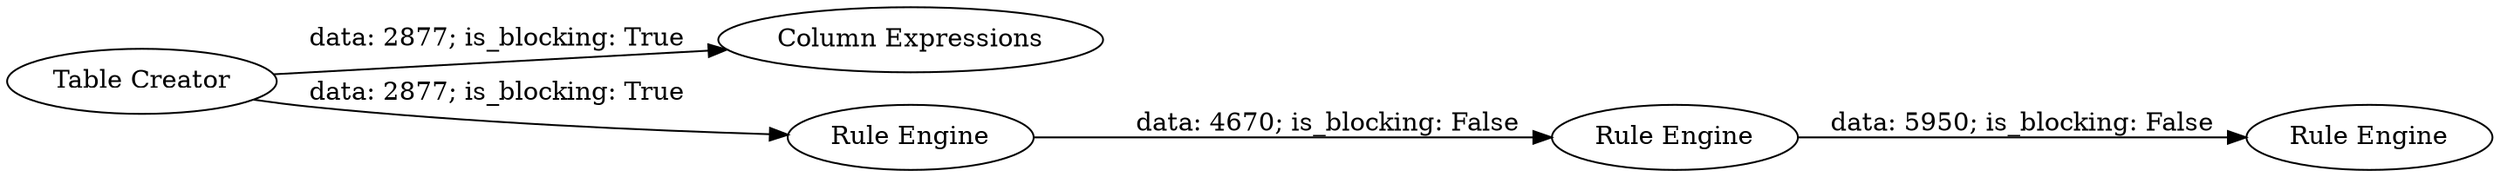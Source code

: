 digraph {
	"7458168838416038292_4" [label="Rule Engine"]
	"7458168838416038292_5" [label="Column Expressions"]
	"7458168838416038292_3" [label="Rule Engine"]
	"7458168838416038292_2" [label="Rule Engine"]
	"7458168838416038292_1" [label="Table Creator"]
	"7458168838416038292_1" -> "7458168838416038292_2" [label="data: 2877; is_blocking: True"]
	"7458168838416038292_2" -> "7458168838416038292_3" [label="data: 4670; is_blocking: False"]
	"7458168838416038292_1" -> "7458168838416038292_5" [label="data: 2877; is_blocking: True"]
	"7458168838416038292_3" -> "7458168838416038292_4" [label="data: 5950; is_blocking: False"]
	rankdir=LR
}
